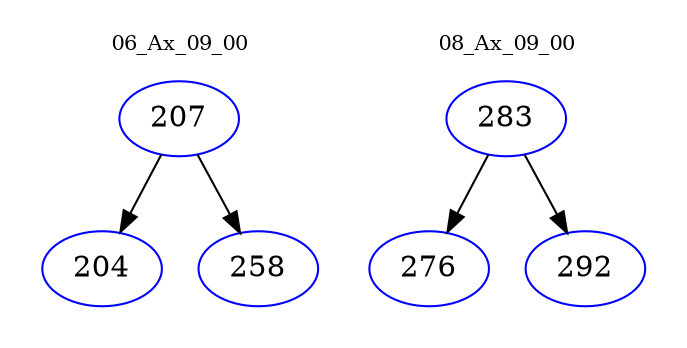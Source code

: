 digraph{
subgraph cluster_0 {
color = white
label = "06_Ax_09_00";
fontsize=10;
T0_207 [label="207", color="blue"]
T0_207 -> T0_204 [color="black"]
T0_204 [label="204", color="blue"]
T0_207 -> T0_258 [color="black"]
T0_258 [label="258", color="blue"]
}
subgraph cluster_1 {
color = white
label = "08_Ax_09_00";
fontsize=10;
T1_283 [label="283", color="blue"]
T1_283 -> T1_276 [color="black"]
T1_276 [label="276", color="blue"]
T1_283 -> T1_292 [color="black"]
T1_292 [label="292", color="blue"]
}
}
